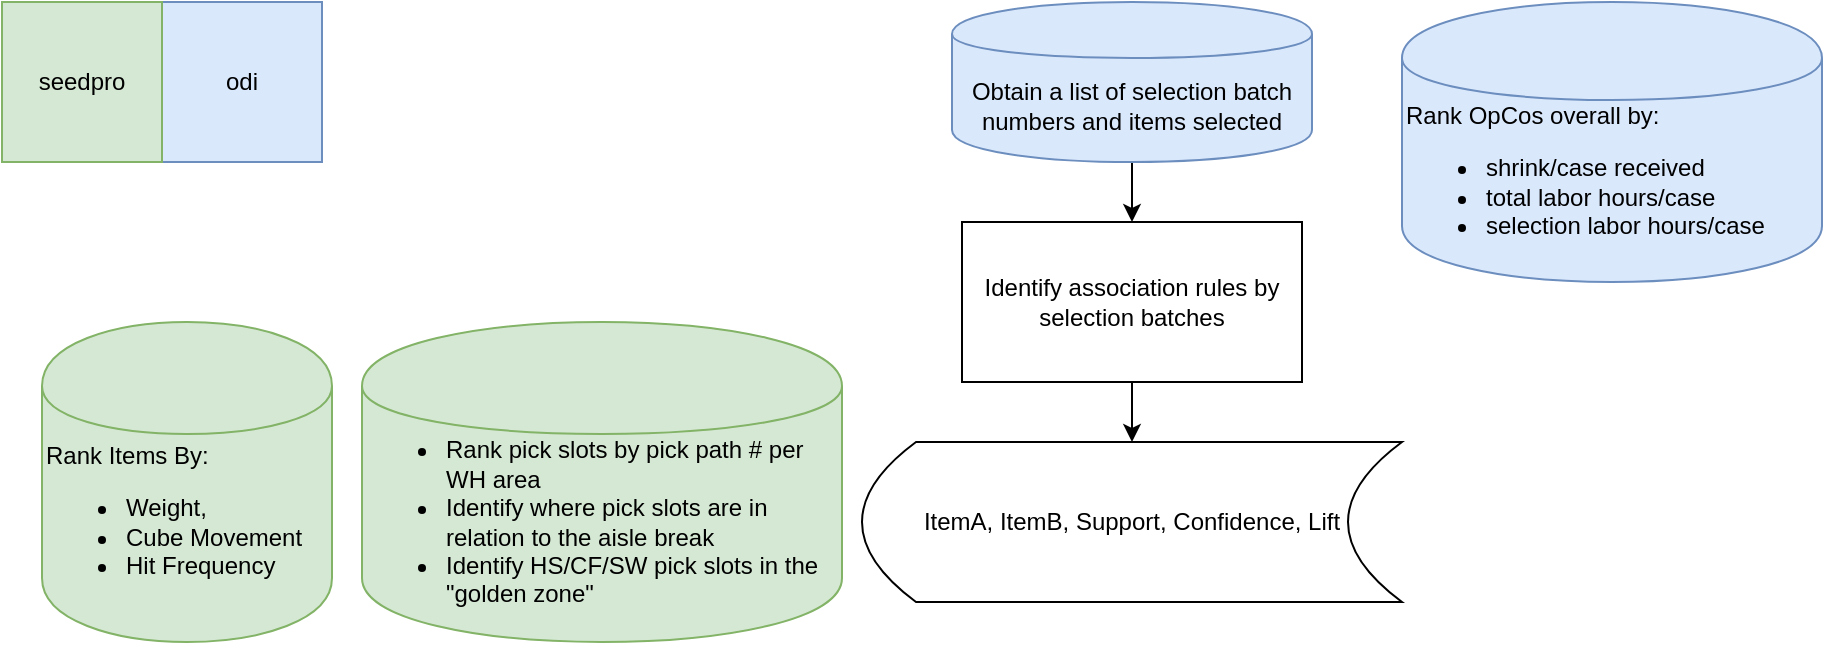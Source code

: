 <mxfile version="12.7.2" type="github">
  <diagram id="vkPhty4duLNAnthuS4pA" name="Page-1">
    <mxGraphModel dx="1422" dy="762" grid="1" gridSize="10" guides="1" tooltips="1" connect="1" arrows="1" fold="1" page="1" pageScale="1" pageWidth="1100" pageHeight="850" math="0" shadow="0">
      <root>
        <mxCell id="0" />
        <mxCell id="1" parent="0" />
        <mxCell id="hJA_uRhlU9gxzYcgPobj-7" value="&lt;span style=&quot;white-space: normal&quot;&gt;Rank Items By:&amp;nbsp;&lt;/span&gt;&lt;br style=&quot;white-space: normal&quot;&gt;&lt;ul style=&quot;white-space: normal&quot;&gt;&lt;li&gt;Weight,&lt;/li&gt;&lt;li&gt;Cube Movement&lt;/li&gt;&lt;li&gt;Hit Frequency&lt;/li&gt;&lt;/ul&gt;" style="shape=cylinder;whiteSpace=wrap;html=1;boundedLbl=1;backgroundOutline=1;glass=0;fillColor=#d5e8d4;strokeColor=#82b366;align=left;" vertex="1" parent="1">
          <mxGeometry x="20" y="160" width="145" height="160" as="geometry" />
        </mxCell>
        <mxCell id="hJA_uRhlU9gxzYcgPobj-9" value="&lt;ul style=&quot;white-space: normal&quot;&gt;&lt;li&gt;Rank pick slots by pick path # per WH area&lt;/li&gt;&lt;li&gt;Identify where pick slots are in relation to the aisle break&amp;nbsp;&lt;/li&gt;&lt;li&gt;Identify HS/CF/SW pick slots in the &quot;golden zone&quot;&lt;/li&gt;&lt;/ul&gt;" style="shape=cylinder;whiteSpace=wrap;html=1;boundedLbl=1;backgroundOutline=1;glass=0;fillColor=#d5e8d4;strokeColor=#82b366;align=left;" vertex="1" parent="1">
          <mxGeometry x="180" y="160" width="240" height="160" as="geometry" />
        </mxCell>
        <mxCell id="hJA_uRhlU9gxzYcgPobj-16" style="edgeStyle=orthogonalEdgeStyle;rounded=0;orthogonalLoop=1;jettySize=auto;html=1;exitX=0.5;exitY=1;exitDx=0;exitDy=0;" edge="1" parent="1" source="hJA_uRhlU9gxzYcgPobj-10" target="hJA_uRhlU9gxzYcgPobj-13">
          <mxGeometry relative="1" as="geometry" />
        </mxCell>
        <mxCell id="hJA_uRhlU9gxzYcgPobj-10" value="&lt;span style=&quot;white-space: normal&quot;&gt;Obtain a list of selection batch numbers and items selected&lt;/span&gt;" style="shape=cylinder;whiteSpace=wrap;html=1;boundedLbl=1;backgroundOutline=1;glass=0;fillColor=#dae8fc;strokeColor=#6c8ebf;" vertex="1" parent="1">
          <mxGeometry x="475" width="180" height="80" as="geometry" />
        </mxCell>
        <mxCell id="hJA_uRhlU9gxzYcgPobj-11" value="ItemA, ItemB, Support, Confidence, Lift" style="shape=dataStorage;whiteSpace=wrap;html=1;glass=0;" vertex="1" parent="1">
          <mxGeometry x="430" y="220" width="270" height="80" as="geometry" />
        </mxCell>
        <mxCell id="hJA_uRhlU9gxzYcgPobj-17" style="edgeStyle=orthogonalEdgeStyle;rounded=0;orthogonalLoop=1;jettySize=auto;html=1;exitX=0.5;exitY=1;exitDx=0;exitDy=0;entryX=0.5;entryY=0;entryDx=0;entryDy=0;" edge="1" parent="1" source="hJA_uRhlU9gxzYcgPobj-13" target="hJA_uRhlU9gxzYcgPobj-11">
          <mxGeometry relative="1" as="geometry" />
        </mxCell>
        <mxCell id="hJA_uRhlU9gxzYcgPobj-13" value="Identify association rules by selection batches" style="rounded=0;whiteSpace=wrap;html=1;glass=0;" vertex="1" parent="1">
          <mxGeometry x="480" y="110" width="170" height="80" as="geometry" />
        </mxCell>
        <mxCell id="hJA_uRhlU9gxzYcgPobj-18" value="odi" style="whiteSpace=wrap;html=1;aspect=fixed;glass=0;fillColor=#dae8fc;strokeColor=#6c8ebf;" vertex="1" parent="1">
          <mxGeometry x="80" width="80" height="80" as="geometry" />
        </mxCell>
        <mxCell id="hJA_uRhlU9gxzYcgPobj-19" value="seedpro" style="whiteSpace=wrap;html=1;aspect=fixed;glass=0;fillColor=#d5e8d4;strokeColor=#82b366;" vertex="1" parent="1">
          <mxGeometry width="80" height="80" as="geometry" />
        </mxCell>
        <mxCell id="hJA_uRhlU9gxzYcgPobj-20" value="&lt;span style=&quot;white-space: normal&quot;&gt;Rank OpCos overall by: &lt;br&gt;&lt;ul&gt;&lt;li&gt;&lt;span style=&quot;white-space: normal&quot;&gt;shrink/case received&lt;/span&gt;&lt;/li&gt;&lt;li&gt;total labor hours/case&lt;/li&gt;&lt;li&gt;selection labor hours/case&lt;/li&gt;&lt;/ul&gt;&lt;/span&gt;" style="shape=cylinder;whiteSpace=wrap;html=1;boundedLbl=1;backgroundOutline=1;glass=0;fillColor=#dae8fc;strokeColor=#6c8ebf;align=left;" vertex="1" parent="1">
          <mxGeometry x="700" width="210" height="140" as="geometry" />
        </mxCell>
      </root>
    </mxGraphModel>
  </diagram>
</mxfile>
